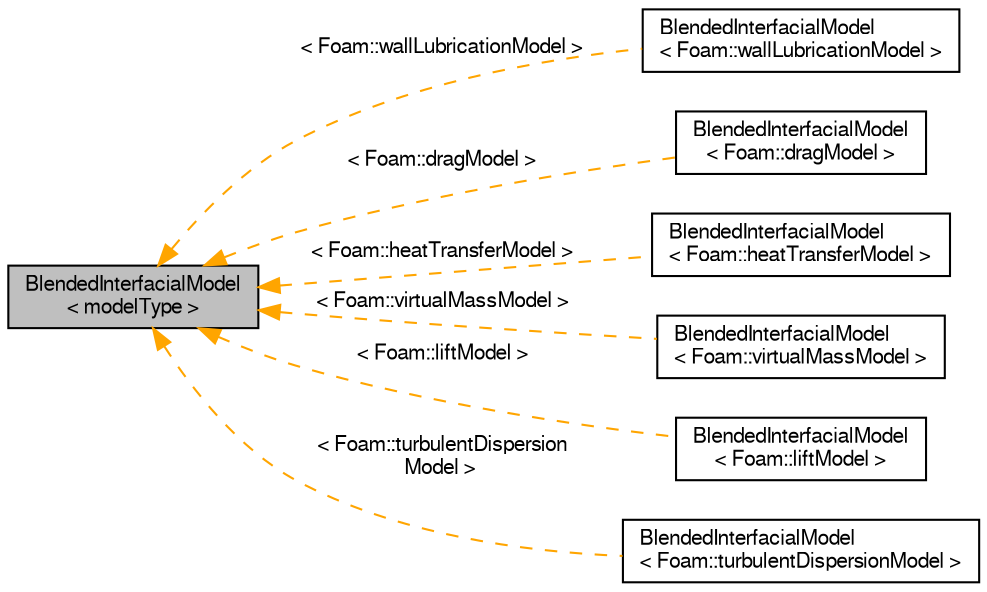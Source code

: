 digraph "BlendedInterfacialModel&lt; modelType &gt;"
{
  bgcolor="transparent";
  edge [fontname="FreeSans",fontsize="10",labelfontname="FreeSans",labelfontsize="10"];
  node [fontname="FreeSans",fontsize="10",shape=record];
  rankdir="LR";
  Node0 [label="BlendedInterfacialModel\l\< modelType \>",height=0.2,width=0.4,color="black", fillcolor="grey75", style="filled", fontcolor="black"];
  Node0 -> Node1 [dir="back",color="orange",fontsize="10",style="dashed",label=" \< Foam::wallLubricationModel \>" ,fontname="FreeSans"];
  Node1 [label="BlendedInterfacialModel\l\< Foam::wallLubricationModel \>",height=0.2,width=0.4,color="black",URL="$a32322.html"];
  Node0 -> Node2 [dir="back",color="orange",fontsize="10",style="dashed",label=" \< Foam::dragModel \>" ,fontname="FreeSans"];
  Node2 [label="BlendedInterfacialModel\l\< Foam::dragModel \>",height=0.2,width=0.4,color="black",URL="$a32322.html"];
  Node0 -> Node3 [dir="back",color="orange",fontsize="10",style="dashed",label=" \< Foam::heatTransferModel \>" ,fontname="FreeSans"];
  Node3 [label="BlendedInterfacialModel\l\< Foam::heatTransferModel \>",height=0.2,width=0.4,color="black",URL="$a32322.html"];
  Node0 -> Node4 [dir="back",color="orange",fontsize="10",style="dashed",label=" \< Foam::virtualMassModel \>" ,fontname="FreeSans"];
  Node4 [label="BlendedInterfacialModel\l\< Foam::virtualMassModel \>",height=0.2,width=0.4,color="black",URL="$a32322.html"];
  Node0 -> Node5 [dir="back",color="orange",fontsize="10",style="dashed",label=" \< Foam::liftModel \>" ,fontname="FreeSans"];
  Node5 [label="BlendedInterfacialModel\l\< Foam::liftModel \>",height=0.2,width=0.4,color="black",URL="$a32322.html"];
  Node0 -> Node6 [dir="back",color="orange",fontsize="10",style="dashed",label=" \< Foam::turbulentDispersion\lModel \>" ,fontname="FreeSans"];
  Node6 [label="BlendedInterfacialModel\l\< Foam::turbulentDispersionModel \>",height=0.2,width=0.4,color="black",URL="$a32322.html"];
}
